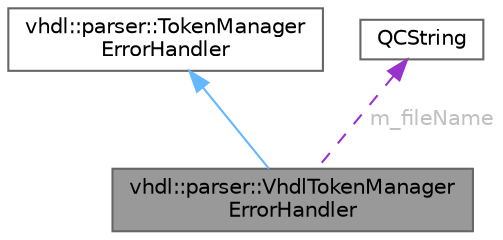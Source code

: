 digraph "vhdl::parser::VhdlTokenManagerErrorHandler"
{
 // INTERACTIVE_SVG=YES
 // LATEX_PDF_SIZE
  bgcolor="transparent";
  edge [fontname=Helvetica,fontsize=10,labelfontname=Helvetica,labelfontsize=10];
  node [fontname=Helvetica,fontsize=10,shape=box,height=0.2,width=0.4];
  Node1 [label="vhdl::parser::VhdlTokenManager\lErrorHandler",height=0.2,width=0.4,color="gray40", fillcolor="grey60", style="filled", fontcolor="black",tooltip=" "];
  Node2 -> Node1 [dir="back",color="steelblue1",style="solid"];
  Node2 [label="vhdl::parser::TokenManager\lErrorHandler",height=0.2,width=0.4,color="gray40", fillcolor="white", style="filled",URL="$d9/d04/classvhdl_1_1parser_1_1_token_manager_error_handler.html",tooltip=" "];
  Node3 -> Node1 [dir="back",color="darkorchid3",style="dashed",label=" m_fileName",fontcolor="grey" ];
  Node3 [label="QCString",height=0.2,width=0.4,color="gray40", fillcolor="white", style="filled",URL="$d9/d45/class_q_c_string.html",tooltip="This is an alternative implementation of QCString."];
}
